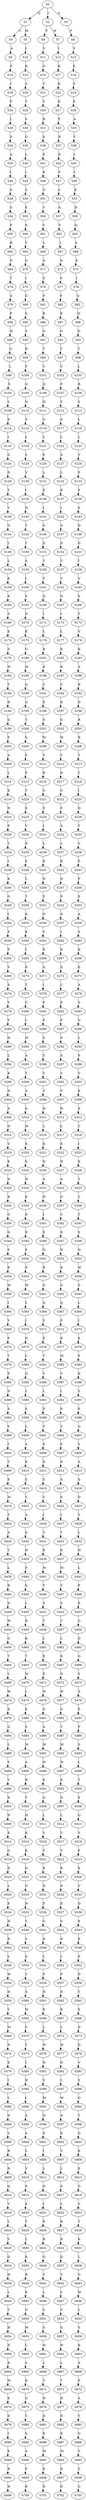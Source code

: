 strict digraph  {
	S0 -> S1 [ label = Q ];
	S0 -> S2 [ label = I ];
	S0 -> S3 [ label = E ];
	S1 -> S4 [ label = C ];
	S1 -> S5 [ label = M ];
	S2 -> S6 [ label = F ];
	S2 -> S7 [ label = W ];
	S3 -> S8 [ label = P ];
	S4 -> S9 [ label = A ];
	S5 -> S10 [ label = I ];
	S6 -> S11 [ label = V ];
	S7 -> S12 [ label = I ];
	S8 -> S13 [ label = V ];
	S9 -> S14 [ label = F ];
	S10 -> S15 [ label = K ];
	S11 -> S16 [ label = G ];
	S12 -> S17 [ label = K ];
	S13 -> S18 [ label = E ];
	S14 -> S19 [ label = I ];
	S15 -> S20 [ label = S ];
	S16 -> S21 [ label = T ];
	S17 -> S22 [ label = K ];
	S18 -> S23 [ label = Y ];
	S19 -> S24 [ label = F ];
	S20 -> S25 [ label = V ];
	S21 -> S26 [ label = V ];
	S22 -> S27 [ label = K ];
	S23 -> S28 [ label = E ];
	S24 -> S29 [ label = L ];
	S25 -> S30 [ label = S ];
	S26 -> S31 [ label = R ];
	S27 -> S32 [ label = F ];
	S28 -> S33 [ label = A ];
	S29 -> S34 [ label = S ];
	S30 -> S35 [ label = Q ];
	S31 -> S36 [ label = E ];
	S32 -> S37 [ label = R ];
	S33 -> S38 [ label = Y ];
	S34 -> S39 [ label = A ];
	S35 -> S40 [ label = L ];
	S36 -> S41 [ label = E ];
	S37 -> S42 [ label = K ];
	S38 -> S43 [ label = I ];
	S39 -> S44 [ label = I ];
	S40 -> S45 [ label = I ];
	S41 -> S46 [ label = K ];
	S42 -> S47 [ label = F ];
	S43 -> S48 [ label = I ];
	S44 -> S49 [ label = A ];
	S45 -> S50 [ label = S ];
	S46 -> S51 [ label = G ];
	S47 -> S52 [ label = L ];
	S48 -> S53 [ label = K ];
	S49 -> S54 [ label = S ];
	S50 -> S55 [ label = E ];
	S51 -> S56 [ label = V ];
	S52 -> S57 [ label = A ];
	S53 -> S58 [ label = R ];
	S54 -> S59 [ label = F ];
	S55 -> S60 [ label = E ];
	S56 -> S61 [ label = V ];
	S57 -> S62 [ label = V ];
	S58 -> S63 [ label = Q ];
	S59 -> S64 [ label = R ];
	S60 -> S65 [ label = V ];
	S61 -> S66 [ label = L ];
	S62 -> S67 [ label = I ];
	S63 -> S68 [ label = S ];
	S64 -> S69 [ label = G ];
	S65 -> S70 [ label = G ];
	S66 -> S71 [ label = A ];
	S67 -> S72 [ label = A ];
	S68 -> S73 [ label = E ];
	S69 -> S74 [ label = T ];
	S70 -> S75 [ label = I ];
	S71 -> S76 [ label = S ];
	S72 -> S77 [ label = S ];
	S73 -> S78 [ label = I ];
	S74 -> S79 [ label = A ];
	S75 -> S80 [ label = G ];
	S76 -> S81 [ label = F ];
	S77 -> S82 [ label = F ];
	S78 -> S83 [ label = Q ];
	S79 -> S84 [ label = P ];
	S80 -> S85 [ label = S ];
	S81 -> S86 [ label = R ];
	S82 -> S87 [ label = R ];
	S83 -> S88 [ label = H ];
	S84 -> S89 [ label = H ];
	S85 -> S90 [ label = S ];
	S86 -> S91 [ label = G ];
	S87 -> S92 [ label = G ];
	S88 -> S93 [ label = D ];
	S89 -> S94 [ label = G ];
	S90 -> S95 [ label = R ];
	S91 -> S96 [ label = T ];
	S92 -> S97 [ label = T ];
	S93 -> S98 [ label = T ];
	S94 -> S99 [ label = L ];
	S95 -> S100 [ label = F ];
	S96 -> S101 [ label = V ];
	S97 -> S102 [ label = V ];
	S98 -> S103 [ label = L ];
	S99 -> S104 [ label = S ];
	S100 -> S105 [ label = Q ];
	S101 -> S106 [ label = Q ];
	S102 -> S107 [ label = P ];
	S103 -> S108 [ label = R ];
	S104 -> S109 [ label = L ];
	S105 -> S110 [ label = N ];
	S106 -> S111 [ label = H ];
	S107 -> S112 [ label = Y ];
	S108 -> S113 [ label = S ];
	S109 -> S114 [ label = E ];
	S110 -> S115 [ label = S ];
	S111 -> S116 [ label = G ];
	S112 -> S117 [ label = G ];
	S113 -> S118 [ label = L ];
	S114 -> S119 [ label = I ];
	S115 -> S120 [ label = L ];
	S116 -> S121 [ label = L ];
	S117 -> S122 [ label = L ];
	S118 -> S123 [ label = L ];
	S119 -> S124 [ label = G ];
	S120 -> S125 [ label = S ];
	S121 -> S126 [ label = P ];
	S122 -> S127 [ label = S ];
	S123 -> S128 [ label = T ];
	S124 -> S129 [ label = D ];
	S125 -> S130 [ label = V ];
	S126 -> S131 [ label = L ];
	S127 -> S132 [ label = L ];
	S128 -> S133 [ label = F ];
	S129 -> S134 [ label = T ];
	S130 -> S135 [ label = I ];
	S131 -> S136 [ label = E ];
	S132 -> S137 [ label = E ];
	S133 -> S138 [ label = P ];
	S134 -> S139 [ label = V ];
	S135 -> S140 [ label = N ];
	S136 -> S141 [ label = I ];
	S137 -> S142 [ label = I ];
	S138 -> S143 [ label = E ];
	S139 -> S144 [ label = Q ];
	S140 -> S145 [ label = T ];
	S141 -> S146 [ label = G ];
	S142 -> S147 [ label = G ];
	S143 -> S148 [ label = D ];
	S144 -> S149 [ label = I ];
	S145 -> S150 [ label = Y ];
	S146 -> S151 [ label = D ];
	S147 -> S152 [ label = D ];
	S148 -> S153 [ label = D ];
	S149 -> S154 [ label = L ];
	S150 -> S155 [ label = A ];
	S151 -> S156 [ label = T ];
	S152 -> S157 [ label = T ];
	S153 -> S158 [ label = I ];
	S154 -> S159 [ label = E ];
	S155 -> S160 [ label = I ];
	S156 -> S161 [ label = V ];
	S157 -> S162 [ label = V ];
	S158 -> S163 [ label = V ];
	S159 -> S164 [ label = K ];
	S160 -> S165 [ label = S ];
	S161 -> S166 [ label = Q ];
	S162 -> S167 [ label = Q ];
	S163 -> S168 [ label = S ];
	S164 -> S169 [ label = S ];
	S165 -> S170 [ label = D ];
	S166 -> S171 [ label = I ];
	S167 -> S172 [ label = I ];
	S168 -> S173 [ label = T ];
	S169 -> S174 [ label = E ];
	S170 -> S175 [ label = K ];
	S171 -> S176 [ label = L ];
	S172 -> S177 [ label = L ];
	S173 -> S178 [ label = V ];
	S174 -> S179 [ label = G ];
	S175 -> S180 [ label = G ];
	S176 -> S181 [ label = E ];
	S177 -> S182 [ label = E ];
	S178 -> S183 [ label = K ];
	S179 -> S184 [ label = W ];
	S180 -> S185 [ label = M ];
	S181 -> S186 [ label = K ];
	S182 -> S187 [ label = K ];
	S183 -> S188 [ label = A ];
	S184 -> S189 [ label = Y ];
	S185 -> S190 [ label = Q ];
	S186 -> S191 [ label = C ];
	S187 -> S192 [ label = C ];
	S188 -> S193 [ label = R ];
	S189 -> S194 [ label = R ];
	S190 -> S195 [ label = G ];
	S191 -> S196 [ label = E ];
	S192 -> S197 [ label = D ];
	S193 -> S198 [ label = D ];
	S194 -> S199 [ label = G ];
	S195 -> S200 [ label = T ];
	S196 -> S201 [ label = G ];
	S197 -> S202 [ label = G ];
	S198 -> S203 [ label = R ];
	S199 -> S204 [ label = F ];
	S200 -> S205 [ label = S ];
	S201 -> S206 [ label = W ];
	S202 -> S207 [ label = W ];
	S203 -> S208 [ label = R ];
	S204 -> S209 [ label = A ];
	S205 -> S210 [ label = F ];
	S206 -> S211 [ label = Y ];
	S207 -> S212 [ label = Y ];
	S208 -> S213 [ label = T ];
	S209 -> S214 [ label = L ];
	S210 -> S215 [ label = P ];
	S211 -> S216 [ label = R ];
	S212 -> S217 [ label = R ];
	S213 -> S218 [ label = T ];
	S214 -> S219 [ label = K ];
	S215 -> S220 [ label = T ];
	S216 -> S221 [ label = G ];
	S217 -> S222 [ label = G ];
	S218 -> S223 [ label = I ];
	S219 -> S224 [ label = N ];
	S220 -> S225 [ label = E ];
	S221 -> S226 [ label = F ];
	S222 -> S227 [ label = F ];
	S223 -> S228 [ label = D ];
	S224 -> S229 [ label = P ];
	S225 -> S230 [ label = V ];
	S226 -> S231 [ label = I ];
	S227 -> S232 [ label = A ];
	S228 -> S233 [ label = T ];
	S229 -> S234 [ label = T ];
	S230 -> S235 [ label = K ];
	S231 -> S236 [ label = L ];
	S232 -> S237 [ label = L ];
	S233 -> S238 [ label = V ];
	S234 -> S239 [ label = I ];
	S235 -> S240 [ label = E ];
	S236 -> S241 [ label = K ];
	S237 -> S242 [ label = K ];
	S238 -> S243 [ label = P ];
	S239 -> S244 [ label = K ];
	S240 -> S245 [ label = L ];
	S241 -> S246 [ label = N ];
	S242 -> S247 [ label = N ];
	S243 -> S248 [ label = P ];
	S244 -> S249 [ label = G ];
	S245 -> S250 [ label = T ];
	S246 -> S251 [ label = P ];
	S247 -> S252 [ label = P ];
	S248 -> S253 [ label = E ];
	S249 -> S254 [ label = I ];
	S250 -> S255 [ label = K ];
	S251 -> S256 [ label = N ];
	S252 -> S257 [ label = N ];
	S253 -> S258 [ label = A ];
	S254 -> S259 [ label = F ];
	S255 -> S260 [ label = K ];
	S256 -> S261 [ label = V ];
	S257 -> S262 [ label = I ];
	S258 -> S263 [ label = S ];
	S259 -> S264 [ label = P ];
	S260 -> S265 [ label = I ];
	S261 -> S266 [ label = K ];
	S262 -> S267 [ label = K ];
	S263 -> S268 [ label = K ];
	S264 -> S269 [ label = S ];
	S265 -> S270 [ label = R ];
	S266 -> S271 [ label = G ];
	S267 -> S272 [ label = G ];
	S268 -> S273 [ label = E ];
	S269 -> S274 [ label = S ];
	S270 -> S275 [ label = T ];
	S271 -> S276 [ label = I ];
	S272 -> S277 [ label = I ];
	S273 -> S278 [ label = A ];
	S274 -> S279 [ label = Y ];
	S275 -> S280 [ label = V ];
	S276 -> S281 [ label = F ];
	S277 -> S282 [ label = F ];
	S278 -> S283 [ label = S ];
	S279 -> S284 [ label = V ];
	S280 -> S285 [ label = L ];
	S281 -> S286 [ label = P ];
	S282 -> S287 [ label = P ];
	S283 -> S288 [ label = G ];
	S284 -> S289 [ label = H ];
	S285 -> S290 [ label = M ];
	S286 -> S291 [ label = S ];
	S287 -> S292 [ label = S ];
	S288 -> S293 [ label = L ];
	S289 -> S294 [ label = L ];
	S290 -> S295 [ label = A ];
	S291 -> S296 [ label = S ];
	S292 -> S297 [ label = S ];
	S293 -> S298 [ label = F ];
	S294 -> S299 [ label = K ];
	S295 -> S300 [ label = T ];
	S296 -> S301 [ label = Y ];
	S297 -> S302 [ label = Y ];
	S298 -> S303 [ label = V ];
	S299 -> S304 [ label = N ];
	S300 -> S305 [ label = A ];
	S301 -> S306 [ label = V ];
	S302 -> S307 [ label = V ];
	S303 -> S308 [ label = K ];
	S304 -> S309 [ label = A ];
	S305 -> S310 [ label = A ];
	S306 -> S311 [ label = H ];
	S307 -> S312 [ label = H ];
	S308 -> S313 [ label = E ];
	S309 -> S314 [ label = N ];
	S310 -> S315 [ label = M ];
	S311 -> S316 [ label = L ];
	S312 -> S317 [ label = L ];
	S313 -> S318 [ label = C ];
	S314 -> S319 [ label = V ];
	S315 -> S320 [ label = K ];
	S316 -> S321 [ label = K ];
	S317 -> S322 [ label = K ];
	S318 -> S323 [ label = I ];
	S319 -> S324 [ label = K ];
	S320 -> S325 [ label = E ];
	S321 -> S326 [ label = N ];
	S322 -> S327 [ label = H ];
	S323 -> S328 [ label = K ];
	S324 -> S329 [ label = N ];
	S325 -> S330 [ label = H ];
	S326 -> S331 [ label = A ];
	S327 -> S332 [ label = A ];
	S328 -> S333 [ label = T ];
	S329 -> S334 [ label = K ];
	S330 -> S335 [ label = K ];
	S331 -> S336 [ label = H ];
	S332 -> S337 [ label = G ];
	S333 -> S338 [ label = Y ];
	S334 -> S339 [ label = G ];
	S335 -> S340 [ label = D ];
	S336 -> S341 [ label = I ];
	S337 -> S342 [ label = V ];
	S338 -> S343 [ label = T ];
	S339 -> S344 [ label = Q ];
	S340 -> S345 [ label = D ];
	S341 -> S346 [ label = K ];
	S342 -> S347 [ label = K ];
	S343 -> S348 [ label = S ];
	S344 -> S349 [ label = F ];
	S345 -> S350 [ label = P ];
	S346 -> S351 [ label = N ];
	S347 -> S352 [ label = N ];
	S348 -> S353 [ label = N ];
	S349 -> S354 [ label = E ];
	S350 -> S355 [ label = E ];
	S351 -> S356 [ label = R ];
	S352 -> S357 [ label = K ];
	S353 -> S358 [ label = W ];
	S354 -> S359 [ label = M ];
	S355 -> S360 [ label = M ];
	S356 -> S361 [ label = G ];
	S357 -> S362 [ label = G ];
	S358 -> S363 [ label = S ];
	S359 -> S364 [ label = I ];
	S360 -> S365 [ label = L ];
	S361 -> S366 [ label = Q ];
	S362 -> S367 [ label = Q ];
	S363 -> S368 [ label = L ];
	S364 -> S369 [ label = V ];
	S365 -> S370 [ label = I ];
	S366 -> S371 [ label = F ];
	S367 -> S372 [ label = F ];
	S368 -> S373 [ label = I ];
	S369 -> S374 [ label = P ];
	S370 -> S375 [ label = D ];
	S371 -> S376 [ label = E ];
	S372 -> S377 [ label = E ];
	S373 -> S378 [ label = E ];
	S374 -> S379 [ label = T ];
	S375 -> S380 [ label = L ];
	S376 -> S381 [ label = T ];
	S377 -> S382 [ label = M ];
	S378 -> S383 [ label = P ];
	S379 -> S384 [ label = E ];
	S380 -> S385 [ label = Q ];
	S381 -> S386 [ label = V ];
	S382 -> S387 [ label = V ];
	S383 -> S388 [ label = K ];
	S384 -> S389 [ label = D ];
	S385 -> S390 [ label = C ];
	S386 -> S391 [ label = L ];
	S387 -> S392 [ label = I ];
	S388 -> S393 [ label = Y ];
	S389 -> S394 [ label = S ];
	S390 -> S395 [ label = S ];
	S391 -> S396 [ label = P ];
	S392 -> S397 [ label = P ];
	S393 -> S398 [ label = E ];
	S394 -> S399 [ label = V ];
	S395 -> S400 [ label = L ];
	S396 -> S401 [ label = V ];
	S397 -> S402 [ label = T ];
	S398 -> S403 [ label = Q ];
	S399 -> S404 [ label = I ];
	S400 -> S405 [ label = A ];
	S401 -> S406 [ label = E ];
	S402 -> S407 [ label = E ];
	S403 -> S408 [ label = Y ];
	S404 -> S409 [ label = T ];
	S405 -> S410 [ label = K ];
	S406 -> S411 [ label = D ];
	S407 -> S412 [ label = D ];
	S408 -> S413 [ label = A ];
	S409 -> S414 [ label = E ];
	S410 -> S415 [ label = S ];
	S411 -> S416 [ label = S ];
	S412 -> S417 [ label = S ];
	S413 -> S418 [ label = S ];
	S414 -> S419 [ label = M ];
	S415 -> S420 [ label = Y ];
	S416 -> S421 [ label = V ];
	S417 -> S422 [ label = V ];
	S418 -> S423 [ label = D ];
	S419 -> S424 [ label = T ];
	S420 -> S425 [ label = A ];
	S421 -> S426 [ label = I ];
	S422 -> S427 [ label = I ];
	S423 -> S428 [ label = Y ];
	S424 -> S429 [ label = A ];
	S425 -> S430 [ label = E ];
	S426 -> S431 [ label = T ];
	S427 -> S432 [ label = T ];
	S428 -> S433 [ label = L ];
	S429 -> S434 [ label = T ];
	S430 -> S435 [ label = N ];
	S431 -> S436 [ label = E ];
	S432 -> S437 [ label = E ];
	S433 -> S438 [ label = H ];
	S434 -> S439 [ label = L ];
	S435 -> S440 [ label = P ];
	S436 -> S441 [ label = M ];
	S437 -> S442 [ label = M ];
	S438 -> S443 [ label = L ];
	S439 -> S444 [ label = R ];
	S440 -> S445 [ label = E ];
	S441 -> S446 [ label = T ];
	S442 -> S447 [ label = T ];
	S443 -> S448 [ label = P ];
	S444 -> S449 [ label = D ];
	S445 -> S450 [ label = L ];
	S446 -> S451 [ label = S ];
	S447 -> S452 [ label = S ];
	S448 -> S453 [ label = K ];
	S449 -> S454 [ label = W ];
	S450 -> S455 [ label = R ];
	S451 -> S456 [ label = T ];
	S452 -> S457 [ label = T ];
	S453 -> S458 [ label = G ];
	S454 -> S459 [ label = G ];
	S455 -> S460 [ label = K ];
	S456 -> S461 [ label = L ];
	S457 -> S462 [ label = L ];
	S458 -> S463 [ label = D ];
	S459 -> S464 [ label = T ];
	S460 -> S465 [ label = T ];
	S461 -> S466 [ label = R ];
	S462 -> S467 [ label = R ];
	S463 -> S468 [ label = G ];
	S464 -> S469 [ label = L ];
	S465 -> S470 [ label = W ];
	S466 -> S471 [ label = E ];
	S467 -> S472 [ label = D ];
	S468 -> S473 [ label = S ];
	S469 -> S474 [ label = W ];
	S470 -> S475 [ label = L ];
	S471 -> S476 [ label = W ];
	S472 -> S477 [ label = W ];
	S473 -> S478 [ label = A ];
	S474 -> S479 [ label = K ];
	S475 -> S480 [ label = E ];
	S476 -> S481 [ label = G ];
	S477 -> S482 [ label = G ];
	S478 -> S483 [ label = P ];
	S479 -> S484 [ label = Q ];
	S480 -> S485 [ label = S ];
	S481 -> S486 [ label = A ];
	S482 -> S487 [ label = T ];
	S483 -> S488 [ label = P ];
	S484 -> S489 [ label = L ];
	S485 -> S490 [ label = M ];
	S486 -> S491 [ label = M ];
	S487 -> S492 [ label = M ];
	S488 -> S493 [ label = S ];
	S489 -> S494 [ label = Y ];
	S490 -> S495 [ label = A ];
	S491 -> S496 [ label = W ];
	S492 -> S497 [ label = W ];
	S493 -> S498 [ label = L ];
	S494 -> S499 [ label = V ];
	S495 -> S500 [ label = R ];
	S496 -> S501 [ label = K ];
	S497 -> S502 [ label = K ];
	S498 -> S503 [ label = T ];
	S499 -> S504 [ label = K ];
	S500 -> S505 [ label = V ];
	S501 -> S506 [ label = Q ];
	S502 -> S507 [ label = Q ];
	S503 -> S508 [ label = E ];
	S504 -> S509 [ label = N ];
	S505 -> S510 [ label = H ];
	S506 -> S511 [ label = L ];
	S507 -> S512 [ label = L ];
	S508 -> S513 [ label = Q ];
	S509 -> S514 [ label = E ];
	S510 -> S515 [ label = K ];
	S511 -> S516 [ label = Y ];
	S512 -> S517 [ label = Y ];
	S513 -> S518 [ label = V ];
	S514 -> S519 [ label = G ];
	S515 -> S520 [ label = K ];
	S516 -> S521 [ label = V ];
	S517 -> S522 [ label = V ];
	S518 -> S523 [ label = F ];
	S519 -> S524 [ label = D ];
	S520 -> S525 [ label = N ];
	S521 -> S526 [ label = R ];
	S522 -> S527 [ label = R ];
	S523 -> S528 [ label = E ];
	S524 -> S529 [ label = L ];
	S525 -> S530 [ label = G ];
	S526 -> S531 [ label = N ];
	S527 -> S532 [ label = N ];
	S528 -> S533 [ label = V ];
	S529 -> S534 [ label = F ];
	S530 -> S535 [ label = N ];
	S531 -> S536 [ label = E ];
	S532 -> S537 [ label = E ];
	S533 -> S538 [ label = D ];
	S534 -> S539 [ label = H ];
	S535 -> S540 [ label = Y ];
	S536 -> S541 [ label = G ];
	S537 -> S542 [ label = G ];
	S538 -> S543 [ label = E ];
	S539 -> S544 [ label = R ];
	S540 -> S545 [ label = S ];
	S541 -> S546 [ label = D ];
	S542 -> S547 [ label = D ];
	S543 -> S548 [ label = E ];
	S544 -> S549 [ label = L ];
	S545 -> S550 [ label = E ];
	S546 -> S551 [ label = L ];
	S547 -> S552 [ label = L ];
	S548 -> S553 [ label = P ];
	S549 -> S554 [ label = W ];
	S550 -> S555 [ label = V ];
	S551 -> S556 [ label = F ];
	S552 -> S557 [ label = F ];
	S553 -> S558 [ label = D ];
	S554 -> S559 [ label = H ];
	S555 -> S560 [ label = S ];
	S556 -> S561 [ label = H ];
	S557 -> S562 [ label = H ];
	S558 -> S563 [ label = Y ];
	S559 -> S564 [ label = V ];
	S560 -> S565 [ label = M ];
	S561 -> S566 [ label = R ];
	S562 -> S567 [ label = R ];
	S563 -> S568 [ label = E ];
	S564 -> S569 [ label = M ];
	S565 -> S570 [ label = C ];
	S566 -> S571 [ label = L ];
	S567 -> S572 [ label = L ];
	S568 -> S573 [ label = D ];
	S569 -> S574 [ label = N ];
	S570 -> S575 [ label = Y ];
	S571 -> S576 [ label = W ];
	S572 -> S577 [ label = W ];
	S573 -> S578 [ label = D ];
	S574 -> S579 [ label = E ];
	S575 -> S580 [ label = I ];
	S576 -> S581 [ label = H ];
	S577 -> S582 [ label = H ];
	S578 -> S583 [ label = V ];
	S579 -> S584 [ label = I ];
	S580 -> S585 [ label = H ];
	S581 -> S586 [ label = V ];
	S582 -> S587 [ label = I ];
	S583 -> S588 [ label = S ];
	S584 -> S589 [ label = L ];
	S585 -> S590 [ label = I ];
	S586 -> S591 [ label = M ];
	S587 -> S592 [ label = M ];
	S588 -> S593 [ label = G ];
	S589 -> S594 [ label = D ];
	S590 -> S595 [ label = A ];
	S591 -> S596 [ label = N ];
	S592 -> S597 [ label = N ];
	S593 -> S598 [ label = T ];
	S594 -> S599 [ label = L ];
	S595 -> S600 [ label = A ];
	S596 -> S601 [ label = E ];
	S597 -> S602 [ label = E ];
	S598 -> S603 [ label = Q ];
	S599 -> S604 [ label = R ];
	S600 -> S605 [ label = L ];
	S601 -> S606 [ label = I ];
	S602 -> S607 [ label = V ];
	S603 -> S608 [ label = K ];
	S604 -> S609 [ label = R ];
	S605 -> S610 [ label = V ];
	S606 -> S611 [ label = L ];
	S607 -> S612 [ label = L ];
	S608 -> S613 [ label = E ];
	S609 -> S614 [ label = Q ];
	S610 -> S615 [ label = S ];
	S611 -> S616 [ label = D ];
	S612 -> S617 [ label = D ];
	S613 -> S618 [ label = G ];
	S614 -> S619 [ label = V ];
	S615 -> S620 [ label = E ];
	S616 -> S621 [ label = L ];
	S617 -> S622 [ label = L ];
	S618 -> S623 [ label = V ];
	S619 -> S624 [ label = L ];
	S620 -> S625 [ label = Y ];
	S621 -> S626 [ label = R ];
	S622 -> S627 [ label = R ];
	S623 -> S628 [ label = T ];
	S624 -> S629 [ label = V ];
	S625 -> S630 [ label = L ];
	S626 -> S631 [ label = R ];
	S627 -> S632 [ label = R ];
	S628 -> S633 [ label = K ];
	S629 -> S634 [ label = G ];
	S630 -> S635 [ label = K ];
	S631 -> S636 [ label = Q ];
	S632 -> S637 [ label = Q ];
	S633 -> S638 [ label = L ];
	S634 -> S639 [ label = H ];
	S635 -> S640 [ label = R ];
	S636 -> S641 [ label = V ];
	S637 -> S642 [ label = V ];
	S638 -> S643 [ label = G ];
	S639 -> S644 [ label = L ];
	S640 -> S645 [ label = K ];
	S641 -> S646 [ label = L ];
	S642 -> S647 [ label = L ];
	S643 -> S648 [ label = W ];
	S644 -> S649 [ label = T ];
	S645 -> S650 [ label = G ];
	S646 -> S651 [ label = V ];
	S647 -> S652 [ label = V ];
	S648 -> S653 [ label = L ];
	S649 -> S654 [ label = H ];
	S650 -> S655 [ label = M ];
	S651 -> S656 [ label = G ];
	S652 -> S657 [ label = G ];
	S653 -> S658 [ label = Y ];
	S654 -> S659 [ label = D ];
	S655 -> S660 [ label = L ];
	S656 -> S661 [ label = H ];
	S657 -> S662 [ label = H ];
	S658 -> S663 [ label = K ];
	S659 -> S664 [ label = R ];
	S660 -> S665 [ label = S ];
	S661 -> S666 [ label = L ];
	S662 -> S667 [ label = L ];
	S663 -> S668 [ label = A ];
	S664 -> S669 [ label = M ];
	S665 -> S670 [ label = K ];
	S666 -> S671 [ label = T ];
	S667 -> S672 [ label = T ];
	S668 -> S673 [ label = P ];
	S669 -> S674 [ label = K ];
	S670 -> S675 [ label = G ];
	S671 -> S676 [ label = H ];
	S672 -> S677 [ label = H ];
	S673 -> S678 [ label = A ];
	S674 -> S679 [ label = D ];
	S675 -> S680 [ label = C ];
	S676 -> S681 [ label = D ];
	S677 -> S682 [ label = D ];
	S678 -> S683 [ label = Y ];
	S679 -> S684 [ label = I ];
	S680 -> S685 [ label = S ];
	S681 -> S686 [ label = R ];
	S682 -> S687 [ label = R ];
	S683 -> S688 [ label = G ];
	S684 -> S689 [ label = K ];
	S685 -> S690 [ label = A ];
	S686 -> S691 [ label = M ];
	S687 -> S692 [ label = M ];
	S688 -> S693 [ label = V ];
	S689 -> S694 [ label = R ];
	S690 -> S695 [ label = F ];
	S691 -> S696 [ label = R ];
	S692 -> S697 [ label = K ];
	S693 -> S698 [ label = S ];
	S694 -> S699 [ label = H ];
	S695 -> S700 [ label = R ];
	S696 -> S701 [ label = D ];
	S697 -> S702 [ label = D ];
	S698 -> S703 [ label = G ];
}
